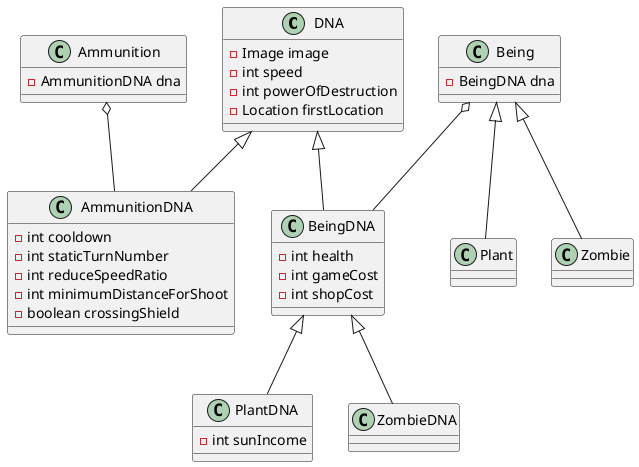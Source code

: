 @startuml

Class DNA {
	-Image image
	-int speed
	-int powerOfDestruction
	-Location firstLocation
}

DNA <|-- AmmunitionDNA
Class AmmunitionDNA {
	-int cooldown
	-int staticTurnNumber
	-int reduceSpeedRatio
	-int minimumDistanceForShoot
	-boolean crossingShield
}
Ammunition o-- AmmunitionDNA

DNA <|-- BeingDNA
Class BeingDNA {
	-int health
	-int gameCost
	-int shopCost
}
Being o-- BeingDNA

BeingDNA <|-- PlantDNA
Class PlantDNA {
	-int sunIncome
}

BeingDNA <|-- ZombieDNA
Class ZombieDNA {
	
}

Class Ammunition {
	-AmmunitionDNA dna
}

Class Being {
	-BeingDNA dna
}

Being <|-- Plant
Class Plant {
	
}

Being <|-- Zombie
Class Zombie {
	
}

@enduml
